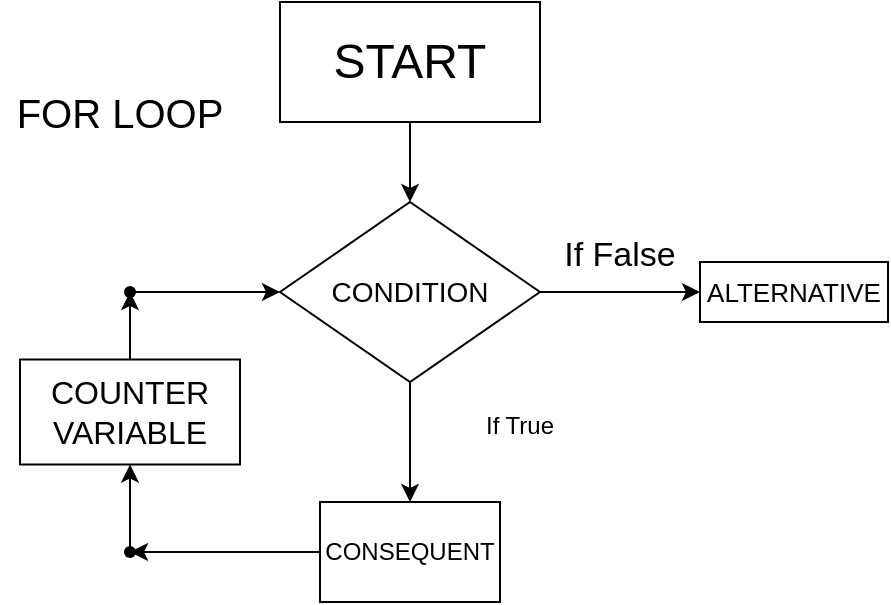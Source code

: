 <mxfile version="20.8.13" type="github">
  <diagram name="Page-1" id="ViEhA3PysZwjLcFx4vu-">
    <mxGraphModel dx="1698" dy="982" grid="1" gridSize="10" guides="1" tooltips="1" connect="1" arrows="1" fold="1" page="1" pageScale="1" pageWidth="850" pageHeight="1100" math="0" shadow="0">
      <root>
        <mxCell id="0" />
        <mxCell id="1" parent="0" />
        <mxCell id="ON-DK71jigj60YSWJv4I-11" value="" style="edgeStyle=orthogonalEdgeStyle;rounded=0;orthogonalLoop=1;jettySize=auto;html=1;" edge="1" parent="1" source="ON-DK71jigj60YSWJv4I-1" target="ON-DK71jigj60YSWJv4I-10">
          <mxGeometry relative="1" as="geometry" />
        </mxCell>
        <mxCell id="ON-DK71jigj60YSWJv4I-1" value="&lt;font style=&quot;font-size: 24px;&quot;&gt;START&lt;/font&gt;" style="rounded=0;whiteSpace=wrap;html=1;" vertex="1" parent="1">
          <mxGeometry x="580" y="10" width="130" height="60" as="geometry" />
        </mxCell>
        <mxCell id="ON-DK71jigj60YSWJv4I-13" value="" style="edgeStyle=orthogonalEdgeStyle;rounded=0;orthogonalLoop=1;jettySize=auto;html=1;" edge="1" parent="1" source="ON-DK71jigj60YSWJv4I-10" target="ON-DK71jigj60YSWJv4I-12">
          <mxGeometry relative="1" as="geometry" />
        </mxCell>
        <mxCell id="ON-DK71jigj60YSWJv4I-36" value="" style="edgeStyle=orthogonalEdgeStyle;rounded=0;orthogonalLoop=1;jettySize=auto;html=1;fontSize=30;" edge="1" parent="1" source="ON-DK71jigj60YSWJv4I-10" target="ON-DK71jigj60YSWJv4I-35">
          <mxGeometry relative="1" as="geometry" />
        </mxCell>
        <mxCell id="ON-DK71jigj60YSWJv4I-10" value="&lt;font style=&quot;font-size: 14px;&quot;&gt;CONDITION&lt;/font&gt;" style="rhombus;whiteSpace=wrap;html=1;rounded=0;" vertex="1" parent="1">
          <mxGeometry x="580" y="110" width="130" height="90" as="geometry" />
        </mxCell>
        <mxCell id="ON-DK71jigj60YSWJv4I-12" value="&lt;font style=&quot;font-size: 13px;&quot;&gt;ALTERNATIVE&lt;/font&gt;" style="whiteSpace=wrap;html=1;rounded=0;" vertex="1" parent="1">
          <mxGeometry x="790" y="140" width="94" height="30" as="geometry" />
        </mxCell>
        <mxCell id="ON-DK71jigj60YSWJv4I-34" value="&lt;font style=&quot;font-size: 12px;&quot;&gt;If True&lt;/font&gt;" style="text;strokeColor=none;align=center;fillColor=none;html=1;verticalAlign=middle;whiteSpace=wrap;rounded=0;fontSize=30;" vertex="1" parent="1">
          <mxGeometry x="670" y="200" width="60" height="30" as="geometry" />
        </mxCell>
        <mxCell id="ON-DK71jigj60YSWJv4I-47" value="" style="edgeStyle=orthogonalEdgeStyle;rounded=0;orthogonalLoop=1;jettySize=auto;html=1;fontSize=16;" edge="1" parent="1" source="ON-DK71jigj60YSWJv4I-35" target="ON-DK71jigj60YSWJv4I-45">
          <mxGeometry relative="1" as="geometry" />
        </mxCell>
        <mxCell id="ON-DK71jigj60YSWJv4I-35" value="&lt;font style=&quot;font-size: 12px;&quot;&gt;CONSEQUENT&lt;/font&gt;" style="whiteSpace=wrap;html=1;rounded=0;" vertex="1" parent="1">
          <mxGeometry x="600" y="260" width="90" height="50" as="geometry" />
        </mxCell>
        <mxCell id="ON-DK71jigj60YSWJv4I-50" value="" style="edgeStyle=orthogonalEdgeStyle;rounded=0;orthogonalLoop=1;jettySize=auto;html=1;fontSize=16;" edge="1" parent="1" source="ON-DK71jigj60YSWJv4I-39" target="ON-DK71jigj60YSWJv4I-49">
          <mxGeometry relative="1" as="geometry" />
        </mxCell>
        <mxCell id="ON-DK71jigj60YSWJv4I-39" value="&lt;font style=&quot;font-size: 16px;&quot;&gt;COUNTER&lt;br&gt;VARIABLE&lt;/font&gt;" style="whiteSpace=wrap;html=1;sketch=0;rounded=0;" vertex="1" parent="1">
          <mxGeometry x="450" y="188.75" width="110" height="52.5" as="geometry" />
        </mxCell>
        <mxCell id="ON-DK71jigj60YSWJv4I-44" value="&lt;font style=&quot;font-size: 17px;&quot;&gt;If False&lt;/font&gt;" style="text;strokeColor=none;align=center;fillColor=none;html=1;verticalAlign=middle;whiteSpace=wrap;rounded=0;fontSize=22;" vertex="1" parent="1">
          <mxGeometry x="690" y="120" width="120" height="30" as="geometry" />
        </mxCell>
        <mxCell id="ON-DK71jigj60YSWJv4I-48" value="" style="edgeStyle=orthogonalEdgeStyle;rounded=0;orthogonalLoop=1;jettySize=auto;html=1;fontSize=16;" edge="1" parent="1" source="ON-DK71jigj60YSWJv4I-45" target="ON-DK71jigj60YSWJv4I-39">
          <mxGeometry relative="1" as="geometry" />
        </mxCell>
        <mxCell id="ON-DK71jigj60YSWJv4I-45" value="" style="shape=waypoint;sketch=0;size=6;pointerEvents=1;points=[];fillColor=default;resizable=0;rotatable=0;perimeter=centerPerimeter;snapToPoint=1;rounded=0;fontSize=16;" vertex="1" parent="1">
          <mxGeometry x="495" y="275" width="20" height="20" as="geometry" />
        </mxCell>
        <mxCell id="ON-DK71jigj60YSWJv4I-53" value="" style="edgeStyle=orthogonalEdgeStyle;rounded=0;orthogonalLoop=1;jettySize=auto;html=1;fontSize=16;" edge="1" parent="1" source="ON-DK71jigj60YSWJv4I-49" target="ON-DK71jigj60YSWJv4I-10">
          <mxGeometry relative="1" as="geometry" />
        </mxCell>
        <mxCell id="ON-DK71jigj60YSWJv4I-49" value="" style="shape=waypoint;sketch=0;size=6;pointerEvents=1;points=[];fillColor=default;resizable=0;rotatable=0;perimeter=centerPerimeter;snapToPoint=1;rounded=0;" vertex="1" parent="1">
          <mxGeometry x="495" y="145" width="20" height="20" as="geometry" />
        </mxCell>
        <mxCell id="ON-DK71jigj60YSWJv4I-54" value="&lt;font style=&quot;font-size: 20px;&quot;&gt;FOR LOOP&lt;/font&gt;" style="text;strokeColor=none;align=center;fillColor=none;html=1;verticalAlign=middle;whiteSpace=wrap;rounded=0;fontSize=16;" vertex="1" parent="1">
          <mxGeometry x="440" y="20" width="120" height="90" as="geometry" />
        </mxCell>
      </root>
    </mxGraphModel>
  </diagram>
</mxfile>
